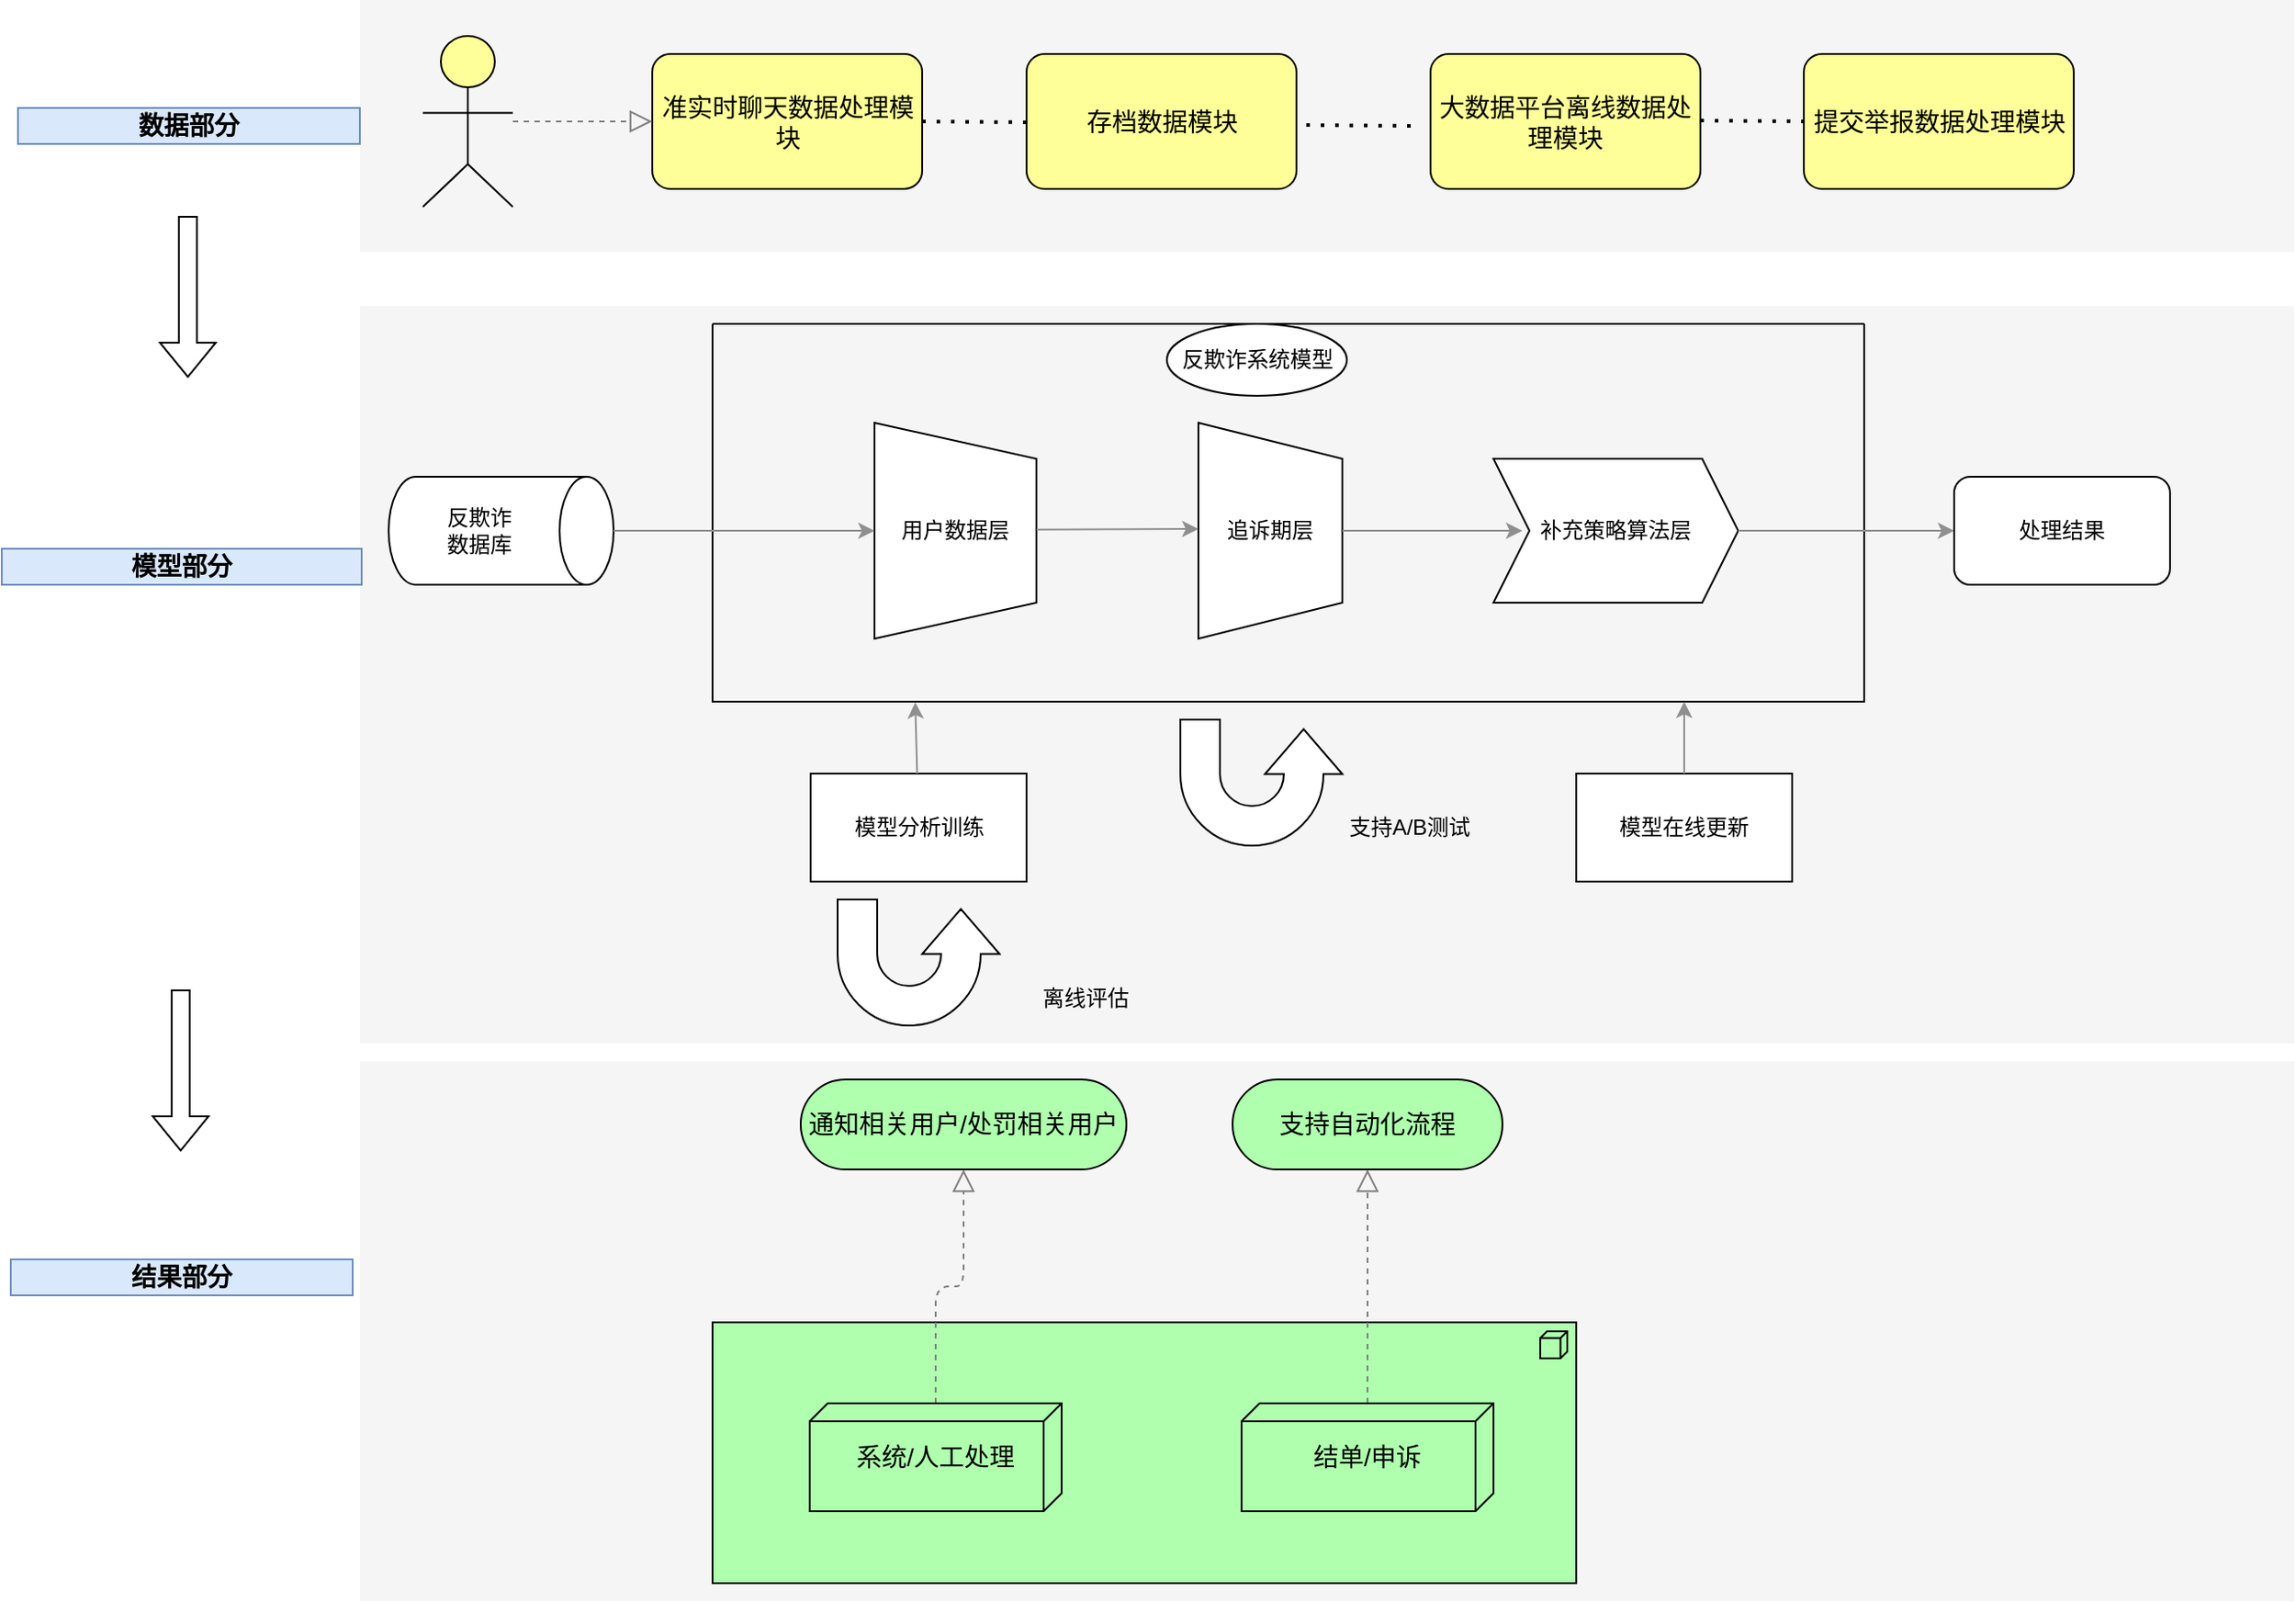 <mxfile version="16.2.6" type="github">
  <diagram id="6I0OCvxSQrVGMHxT2VVA" name="Page-1">
    <mxGraphModel dx="2523" dy="939" grid="1" gridSize="10" guides="1" tooltips="1" connect="1" arrows="1" fold="1" page="1" pageScale="1" pageWidth="850" pageHeight="1100" math="0" shadow="0">
      <root>
        <mxCell id="0" />
        <mxCell id="1" parent="0" />
        <mxCell id="dKdSaXE48SgPbhcamS2K-30" value="" style="whiteSpace=wrap;html=1;strokeColor=none;strokeWidth=1;fillColor=#f5f5f5;fontSize=14;" parent="1" vertex="1">
          <mxGeometry x="194" y="670" width="1075" height="300" as="geometry" />
        </mxCell>
        <mxCell id="dKdSaXE48SgPbhcamS2K-31" value="" style="whiteSpace=wrap;html=1;strokeColor=none;strokeWidth=1;fillColor=#f5f5f5;fontSize=14;" parent="1" vertex="1">
          <mxGeometry x="194" y="250" width="1075" height="410" as="geometry" />
        </mxCell>
        <mxCell id="dKdSaXE48SgPbhcamS2K-32" value="" style="whiteSpace=wrap;html=1;strokeColor=none;strokeWidth=1;fillColor=#f5f5f5;fontSize=14;" parent="1" vertex="1">
          <mxGeometry x="194" y="80" width="1075" height="140" as="geometry" />
        </mxCell>
        <mxCell id="dKdSaXE48SgPbhcamS2K-33" value="" style="html=1;whiteSpace=wrap;fillColor=#AFFFAF;shape=mxgraph.archimate3.application;appType=node;archiType=square;fontSize=14;verticalAlign=top;" parent="1" vertex="1">
          <mxGeometry x="390" y="815" width="480" height="145" as="geometry" />
        </mxCell>
        <mxCell id="dKdSaXE48SgPbhcamS2K-34" style="edgeStyle=elbowEdgeStyle;rounded=1;elbow=vertical;html=1;startSize=10;endArrow=block;endFill=0;endSize=10;jettySize=auto;orthogonalLoop=1;strokeColor=#808080;fontSize=14;dashed=1;" parent="1" source="dKdSaXE48SgPbhcamS2K-35" target="dKdSaXE48SgPbhcamS2K-40" edge="1">
          <mxGeometry relative="1" as="geometry" />
        </mxCell>
        <mxCell id="dKdSaXE48SgPbhcamS2K-35" value="系统/人工处理" style="html=1;whiteSpace=wrap;fillColor=#AFFFAF;shape=mxgraph.archimate3.tech;techType=;fontSize=14;" parent="1" vertex="1">
          <mxGeometry x="444" y="860" width="140" height="60" as="geometry" />
        </mxCell>
        <mxCell id="dKdSaXE48SgPbhcamS2K-36" style="edgeStyle=elbowEdgeStyle;rounded=1;elbow=vertical;html=1;startSize=10;endArrow=block;endFill=0;endSize=10;jettySize=auto;orthogonalLoop=1;strokeColor=#808080;fontSize=14;dashed=1;" parent="1" source="dKdSaXE48SgPbhcamS2K-37" target="dKdSaXE48SgPbhcamS2K-45" edge="1">
          <mxGeometry relative="1" as="geometry" />
        </mxCell>
        <mxCell id="dKdSaXE48SgPbhcamS2K-37" value="结单/申诉" style="html=1;whiteSpace=wrap;fillColor=#AFFFAF;shape=mxgraph.archimate3.tech;techType=;fontSize=14;" parent="1" vertex="1">
          <mxGeometry x="684" y="860" width="140" height="60" as="geometry" />
        </mxCell>
        <mxCell id="dKdSaXE48SgPbhcamS2K-40" value="通知相关用户/处罚相关用户" style="html=1;whiteSpace=wrap;fillColor=#AFFFAF;shape=mxgraph.archimate3.service;fontSize=14;" parent="1" vertex="1">
          <mxGeometry x="439" y="680" width="181" height="50" as="geometry" />
        </mxCell>
        <mxCell id="dKdSaXE48SgPbhcamS2K-45" value="支持自动化流程" style="html=1;whiteSpace=wrap;fillColor=#AFFFAF;shape=mxgraph.archimate3.service;fontSize=14;" parent="1" vertex="1">
          <mxGeometry x="679" y="680" width="150" height="50" as="geometry" />
        </mxCell>
        <mxCell id="dKdSaXE48SgPbhcamS2K-54" value="准实时聊天数据处理模块" style="html=1;whiteSpace=wrap;fillColor=#ffff99;shape=mxgraph.archimate3.application;appType=;archiType=rounded;fontSize=14;" parent="1" vertex="1">
          <mxGeometry x="356.5" y="110" width="150" height="75" as="geometry" />
        </mxCell>
        <mxCell id="dKdSaXE48SgPbhcamS2K-55" value="存档数据模块" style="html=1;whiteSpace=wrap;fillColor=#ffff99;shape=mxgraph.archimate3.application;appType=;archiType=rounded;fontSize=14;" parent="1" vertex="1">
          <mxGeometry x="564.5" y="110" width="150" height="75" as="geometry" />
        </mxCell>
        <mxCell id="dKdSaXE48SgPbhcamS2K-56" value="大数据平台离线数据处理模块&lt;br&gt;" style="html=1;whiteSpace=wrap;fillColor=#ffff99;shape=mxgraph.archimate3.application;appType=;archiType=rounded;fontSize=14;" parent="1" vertex="1">
          <mxGeometry x="789" y="110" width="150" height="75" as="geometry" />
        </mxCell>
        <mxCell id="dKdSaXE48SgPbhcamS2K-57" value="提交举报数据处理模块" style="html=1;whiteSpace=wrap;fillColor=#ffff99;shape=mxgraph.archimate3.application;appType=;archiType=rounded;fontSize=14;" parent="1" vertex="1">
          <mxGeometry x="996.5" y="110" width="150" height="75" as="geometry" />
        </mxCell>
        <mxCell id="dKdSaXE48SgPbhcamS2K-58" value="结果部分" style="text;html=1;strokeColor=#6c8ebf;fillColor=#dae8fc;align=center;verticalAlign=middle;whiteSpace=wrap;fontSize=14;fontStyle=1" parent="1" vertex="1">
          <mxGeometry y="780" width="190" height="20" as="geometry" />
        </mxCell>
        <mxCell id="dKdSaXE48SgPbhcamS2K-59" value="模型部分" style="text;html=1;strokeColor=#6c8ebf;fillColor=#dae8fc;align=center;verticalAlign=middle;whiteSpace=wrap;fontSize=14;fontStyle=1" parent="1" vertex="1">
          <mxGeometry x="-5" y="385" width="200" height="20" as="geometry" />
        </mxCell>
        <mxCell id="dKdSaXE48SgPbhcamS2K-60" value="数据部分" style="text;html=1;strokeColor=#6c8ebf;fillColor=#dae8fc;align=center;verticalAlign=middle;whiteSpace=wrap;fontSize=14;fontStyle=1" parent="1" vertex="1">
          <mxGeometry x="4" y="140" width="190" height="20" as="geometry" />
        </mxCell>
        <mxCell id="dKdSaXE48SgPbhcamS2K-61" style="edgeStyle=elbowEdgeStyle;rounded=1;elbow=vertical;html=1;dashed=1;startSize=10;endArrow=block;endFill=0;endSize=10;jettySize=auto;orthogonalLoop=1;strokeColor=#808080;fontSize=14;" parent="1" source="dKdSaXE48SgPbhcamS2K-62" target="dKdSaXE48SgPbhcamS2K-54" edge="1">
          <mxGeometry relative="1" as="geometry" />
        </mxCell>
        <mxCell id="dKdSaXE48SgPbhcamS2K-62" value="" style="html=1;whiteSpace=wrap;fillColor=#ffff99;shape=mxgraph.archimate3.actor;fontSize=14;" parent="1" vertex="1">
          <mxGeometry x="229" y="100" width="50" height="95" as="geometry" />
        </mxCell>
        <mxCell id="Wx5ZZBHen5_xB31L8kOz-6" value="" style="endArrow=none;dashed=1;html=1;dashPattern=1 3;strokeWidth=2;rounded=0;exitX=1;exitY=0.5;exitDx=0;exitDy=0;exitPerimeter=0;" edge="1" parent="1" source="dKdSaXE48SgPbhcamS2K-54">
          <mxGeometry width="50" height="50" relative="1" as="geometry">
            <mxPoint x="524" y="-110" as="sourcePoint" />
            <mxPoint x="570" y="148" as="targetPoint" />
          </mxGeometry>
        </mxCell>
        <mxCell id="Wx5ZZBHen5_xB31L8kOz-8" value="" style="endArrow=none;dashed=1;html=1;dashPattern=1 3;strokeWidth=2;rounded=0;exitX=1;exitY=0.5;exitDx=0;exitDy=0;exitPerimeter=0;" edge="1" parent="1">
          <mxGeometry width="50" height="50" relative="1" as="geometry">
            <mxPoint x="720" y="149.5" as="sourcePoint" />
            <mxPoint x="783.5" y="150" as="targetPoint" />
          </mxGeometry>
        </mxCell>
        <mxCell id="Wx5ZZBHen5_xB31L8kOz-9" value="" style="endArrow=none;dashed=1;html=1;dashPattern=1 3;strokeWidth=2;rounded=0;exitX=1;exitY=0.5;exitDx=0;exitDy=0;exitPerimeter=0;" edge="1" parent="1">
          <mxGeometry width="50" height="50" relative="1" as="geometry">
            <mxPoint x="939" y="147" as="sourcePoint" />
            <mxPoint x="1002.5" y="147.5" as="targetPoint" />
          </mxGeometry>
        </mxCell>
        <mxCell id="Wx5ZZBHen5_xB31L8kOz-13" value="" style="shape=flexArrow;endArrow=classic;html=1;rounded=0;" edge="1" parent="1">
          <mxGeometry width="50" height="50" relative="1" as="geometry">
            <mxPoint x="98.41" y="200" as="sourcePoint" />
            <mxPoint x="98.41" y="290" as="targetPoint" />
          </mxGeometry>
        </mxCell>
        <mxCell id="Wx5ZZBHen5_xB31L8kOz-14" value="" style="shape=flexArrow;endArrow=classic;html=1;rounded=0;" edge="1" parent="1">
          <mxGeometry width="50" height="50" relative="1" as="geometry">
            <mxPoint x="94.41" y="630" as="sourcePoint" />
            <mxPoint x="94.41" y="720" as="targetPoint" />
          </mxGeometry>
        </mxCell>
        <mxCell id="Wx5ZZBHen5_xB31L8kOz-15" value="反欺诈&lt;br&gt;数据库" style="shape=cylinder3;whiteSpace=wrap;html=1;boundedLbl=1;backgroundOutline=1;size=15;direction=south;" vertex="1" parent="1">
          <mxGeometry x="210" y="345" width="125" height="60" as="geometry" />
        </mxCell>
        <mxCell id="Wx5ZZBHen5_xB31L8kOz-18" value="" style="swimlane;startSize=0;" vertex="1" parent="1">
          <mxGeometry x="390" y="260" width="640" height="210" as="geometry" />
        </mxCell>
        <mxCell id="Wx5ZZBHen5_xB31L8kOz-20" value="反欺诈系统模型" style="ellipse;whiteSpace=wrap;html=1;align=center;newEdgeStyle={&quot;edgeStyle&quot;:&quot;entityRelationEdgeStyle&quot;,&quot;startArrow&quot;:&quot;none&quot;,&quot;endArrow&quot;:&quot;none&quot;,&quot;segment&quot;:10,&quot;curved&quot;:1};treeFolding=1;treeMoving=1;" vertex="1" parent="Wx5ZZBHen5_xB31L8kOz-18">
          <mxGeometry x="252.5" width="100" height="40" as="geometry" />
        </mxCell>
        <mxCell id="Wx5ZZBHen5_xB31L8kOz-27" value="追诉期层" style="shape=trapezoid;perimeter=trapezoidPerimeter;whiteSpace=wrap;html=1;fixedSize=1;direction=south;" vertex="1" parent="Wx5ZZBHen5_xB31L8kOz-18">
          <mxGeometry x="270" y="55" width="80" height="120" as="geometry" />
        </mxCell>
        <mxCell id="Wx5ZZBHen5_xB31L8kOz-26" value="用户数据层" style="shape=trapezoid;perimeter=trapezoidPerimeter;whiteSpace=wrap;html=1;fixedSize=1;direction=south;" vertex="1" parent="Wx5ZZBHen5_xB31L8kOz-18">
          <mxGeometry x="90" y="55" width="90" height="120" as="geometry" />
        </mxCell>
        <mxCell id="Wx5ZZBHen5_xB31L8kOz-32" value="" style="endArrow=classic;html=1;rounded=0;exitX=0.5;exitY=0;exitDx=0;exitDy=0;strokeColor=#8F8F8F;" edge="1" parent="Wx5ZZBHen5_xB31L8kOz-18">
          <mxGeometry width="50" height="50" relative="1" as="geometry">
            <mxPoint x="180.0" y="114.41" as="sourcePoint" />
            <mxPoint x="270" y="114" as="targetPoint" />
          </mxGeometry>
        </mxCell>
        <mxCell id="Wx5ZZBHen5_xB31L8kOz-22" value="处理结果" style="rounded=1;whiteSpace=wrap;html=1;" vertex="1" parent="1">
          <mxGeometry x="1080" y="345" width="120" height="60" as="geometry" />
        </mxCell>
        <mxCell id="Wx5ZZBHen5_xB31L8kOz-28" value="补充策略算法层" style="shape=step;perimeter=stepPerimeter;whiteSpace=wrap;html=1;fixedSize=1;" vertex="1" parent="1">
          <mxGeometry x="824" y="335" width="136" height="80" as="geometry" />
        </mxCell>
        <mxCell id="Wx5ZZBHen5_xB31L8kOz-29" value="" style="endArrow=classic;html=1;rounded=0;exitX=0.5;exitY=0;exitDx=0;exitDy=0;exitPerimeter=0;strokeColor=#8F8F8F;" edge="1" parent="1" source="Wx5ZZBHen5_xB31L8kOz-15" target="Wx5ZZBHen5_xB31L8kOz-26">
          <mxGeometry width="50" height="50" relative="1" as="geometry">
            <mxPoint x="730" y="490" as="sourcePoint" />
            <mxPoint x="780" y="440" as="targetPoint" />
          </mxGeometry>
        </mxCell>
        <mxCell id="Wx5ZZBHen5_xB31L8kOz-31" value="" style="endArrow=classic;html=1;rounded=0;exitX=0.5;exitY=0;exitDx=0;exitDy=0;strokeColor=#8F8F8F;" edge="1" parent="1" source="Wx5ZZBHen5_xB31L8kOz-27">
          <mxGeometry width="50" height="50" relative="1" as="geometry">
            <mxPoint x="970.0" y="385.0" as="sourcePoint" />
            <mxPoint x="840" y="375" as="targetPoint" />
          </mxGeometry>
        </mxCell>
        <mxCell id="Wx5ZZBHen5_xB31L8kOz-30" value="" style="endArrow=classic;html=1;rounded=0;exitX=1;exitY=0.5;exitDx=0;exitDy=0;strokeColor=#8F8F8F;entryX=0;entryY=0.5;entryDx=0;entryDy=0;" edge="1" parent="1" source="Wx5ZZBHen5_xB31L8kOz-28" target="Wx5ZZBHen5_xB31L8kOz-22">
          <mxGeometry width="50" height="50" relative="1" as="geometry">
            <mxPoint x="940.0" y="374.41" as="sourcePoint" />
            <mxPoint x="1070" y="374" as="targetPoint" />
          </mxGeometry>
        </mxCell>
        <mxCell id="Wx5ZZBHen5_xB31L8kOz-33" value="模型分析训练" style="rounded=0;whiteSpace=wrap;html=1;" vertex="1" parent="1">
          <mxGeometry x="444.5" y="510" width="120" height="60" as="geometry" />
        </mxCell>
        <mxCell id="Wx5ZZBHen5_xB31L8kOz-34" value="模型在线更新" style="rounded=0;whiteSpace=wrap;html=1;" vertex="1" parent="1">
          <mxGeometry x="870" y="510" width="120" height="60" as="geometry" />
        </mxCell>
        <mxCell id="Wx5ZZBHen5_xB31L8kOz-43" value="" style="html=1;shadow=0;dashed=0;align=center;verticalAlign=middle;shape=mxgraph.arrows2.uTurnArrow;dy=11;arrowHead=43;dx2=25;direction=south;flipV=1;flipH=0;" vertex="1" parent="1">
          <mxGeometry x="650" y="480" width="90" height="70" as="geometry" />
        </mxCell>
        <mxCell id="Wx5ZZBHen5_xB31L8kOz-44" value="支持A/B测试" style="text;html=1;strokeColor=none;fillColor=none;align=center;verticalAlign=middle;whiteSpace=wrap;rounded=0;" vertex="1" parent="1">
          <mxGeometry x="740" y="525" width="75" height="30" as="geometry" />
        </mxCell>
        <mxCell id="Wx5ZZBHen5_xB31L8kOz-46" value="" style="endArrow=classic;html=1;rounded=0;strokeColor=#8F8F8F;entryX=0.176;entryY=1.002;entryDx=0;entryDy=0;entryPerimeter=0;" edge="1" parent="1" source="Wx5ZZBHen5_xB31L8kOz-33" target="Wx5ZZBHen5_xB31L8kOz-18">
          <mxGeometry width="50" height="50" relative="1" as="geometry">
            <mxPoint x="345.0" y="385.0" as="sourcePoint" />
            <mxPoint x="490.0" y="385.0" as="targetPoint" />
          </mxGeometry>
        </mxCell>
        <mxCell id="Wx5ZZBHen5_xB31L8kOz-47" value="" style="endArrow=classic;html=1;rounded=0;strokeColor=#8F8F8F;exitX=0.5;exitY=0;exitDx=0;exitDy=0;" edge="1" parent="1" source="Wx5ZZBHen5_xB31L8kOz-34">
          <mxGeometry width="50" height="50" relative="1" as="geometry">
            <mxPoint x="513.698" y="520.0" as="sourcePoint" />
            <mxPoint x="930" y="470" as="targetPoint" />
          </mxGeometry>
        </mxCell>
        <mxCell id="Wx5ZZBHen5_xB31L8kOz-48" value="" style="html=1;shadow=0;dashed=0;align=center;verticalAlign=middle;shape=mxgraph.arrows2.uTurnArrow;dy=11;arrowHead=43;dx2=25;direction=south;flipV=1;flipH=0;" vertex="1" parent="1">
          <mxGeometry x="459.5" y="580" width="90" height="70" as="geometry" />
        </mxCell>
        <mxCell id="Wx5ZZBHen5_xB31L8kOz-49" value="离线评估" style="text;html=1;strokeColor=none;fillColor=none;align=center;verticalAlign=middle;whiteSpace=wrap;rounded=0;" vertex="1" parent="1">
          <mxGeometry x="560" y="620" width="75" height="30" as="geometry" />
        </mxCell>
      </root>
    </mxGraphModel>
  </diagram>
</mxfile>
